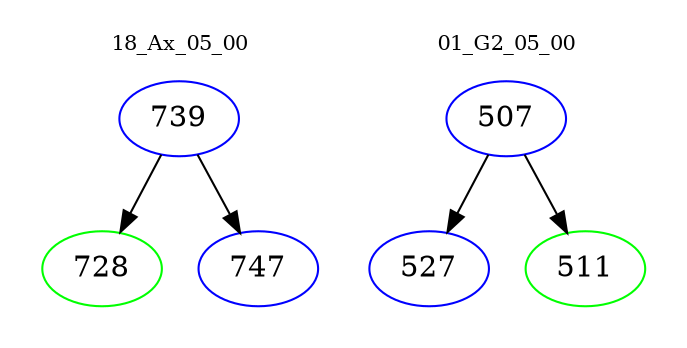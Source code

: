 digraph{
subgraph cluster_0 {
color = white
label = "18_Ax_05_00";
fontsize=10;
T0_739 [label="739", color="blue"]
T0_739 -> T0_728 [color="black"]
T0_728 [label="728", color="green"]
T0_739 -> T0_747 [color="black"]
T0_747 [label="747", color="blue"]
}
subgraph cluster_1 {
color = white
label = "01_G2_05_00";
fontsize=10;
T1_507 [label="507", color="blue"]
T1_507 -> T1_527 [color="black"]
T1_527 [label="527", color="blue"]
T1_507 -> T1_511 [color="black"]
T1_511 [label="511", color="green"]
}
}
